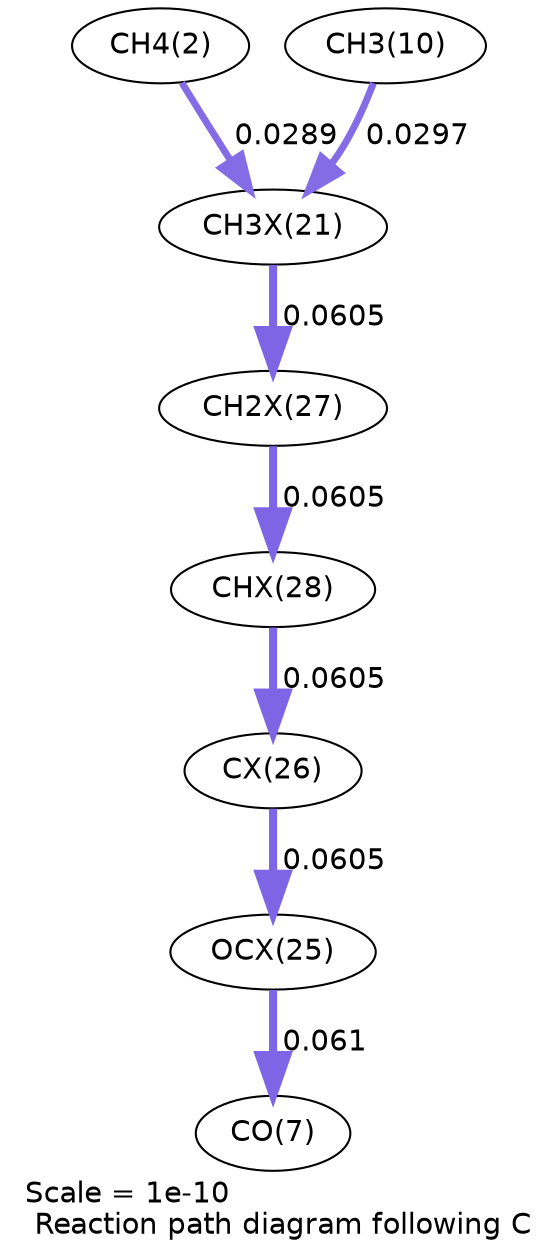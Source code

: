 digraph reaction_paths {
center=1;
s4 -> s96[fontname="Helvetica", penwidth=3.32, arrowsize=1.66, color="0.7, 0.529, 0.9"
, label=" 0.0289"];
s12 -> s96[fontname="Helvetica", penwidth=3.34, arrowsize=1.67, color="0.7, 0.53, 0.9"
, label=" 0.0297"];
s96 -> s102[fontname="Helvetica", penwidth=3.88, arrowsize=1.94, color="0.7, 0.561, 0.9"
, label=" 0.0605"];
s102 -> s103[fontname="Helvetica", penwidth=3.88, arrowsize=1.94, color="0.7, 0.561, 0.9"
, label=" 0.0605"];
s103 -> s101[fontname="Helvetica", penwidth=3.88, arrowsize=1.94, color="0.7, 0.561, 0.9"
, label=" 0.0605"];
s101 -> s100[fontname="Helvetica", penwidth=3.88, arrowsize=1.94, color="0.7, 0.561, 0.9"
, label=" 0.0605"];
s100 -> s9[fontname="Helvetica", penwidth=3.89, arrowsize=1.94, color="0.7, 0.561, 0.9"
, label=" 0.061"];
s4 [ fontname="Helvetica", label="CH4(2)"];
s9 [ fontname="Helvetica", label="CO(7)"];
s12 [ fontname="Helvetica", label="CH3(10)"];
s96 [ fontname="Helvetica", label="CH3X(21)"];
s100 [ fontname="Helvetica", label="OCX(25)"];
s101 [ fontname="Helvetica", label="CX(26)"];
s102 [ fontname="Helvetica", label="CH2X(27)"];
s103 [ fontname="Helvetica", label="CHX(28)"];
 label = "Scale = 1e-10\l Reaction path diagram following C";
 fontname = "Helvetica";
}
